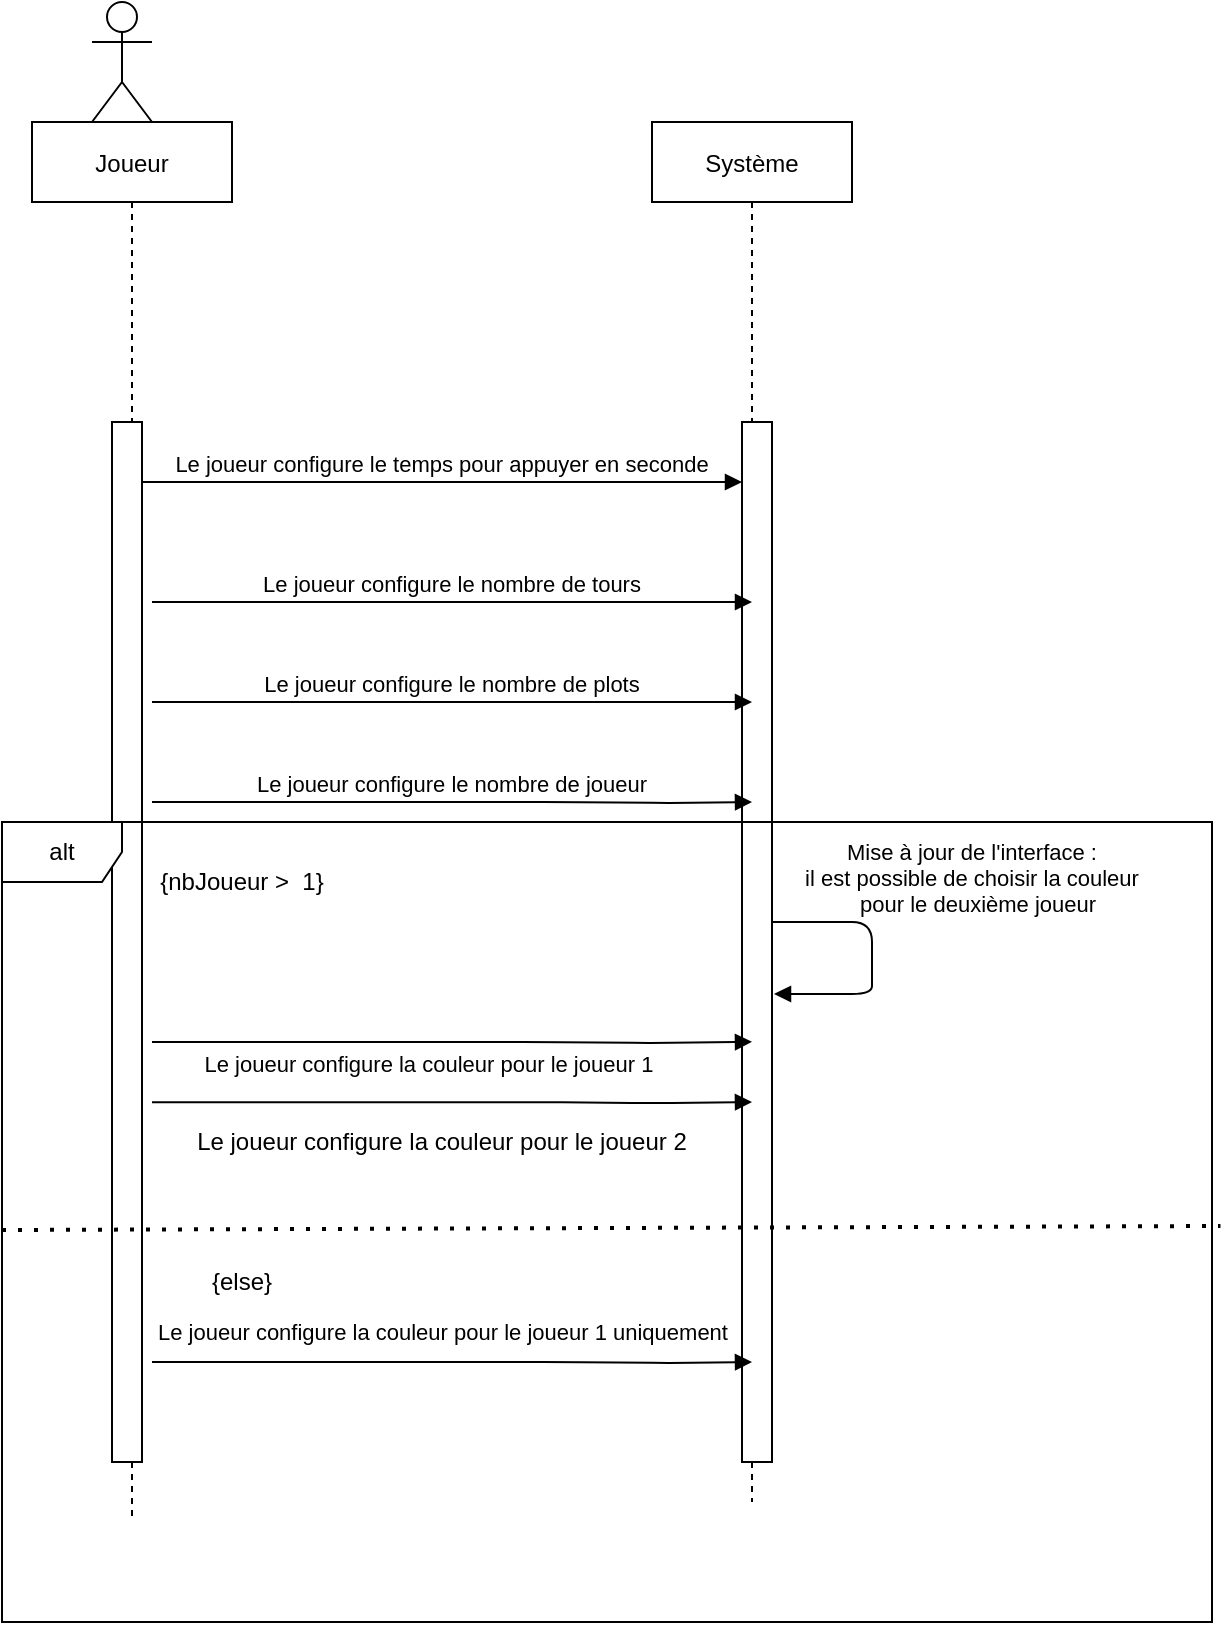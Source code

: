 <mxfile version="13.6.2" type="device"><diagram id="kgpKYQtTHZ0yAKxKKP6v" name="Page-1"><mxGraphModel dx="1936" dy="926" grid="1" gridSize="10" guides="1" tooltips="1" connect="1" arrows="1" fold="1" page="1" pageScale="1" pageWidth="850" pageHeight="1100" math="0" shadow="0"><root><mxCell id="0"/><mxCell id="1" parent="0"/><mxCell id="3nuBFxr9cyL0pnOWT2aG-1" value="Joueur" style="shape=umlLifeline;perimeter=lifelinePerimeter;container=1;collapsible=0;recursiveResize=0;rounded=0;shadow=0;strokeWidth=1;" parent="1" vertex="1"><mxGeometry x="-10" y="80" width="100" height="700" as="geometry"/></mxCell><mxCell id="3nuBFxr9cyL0pnOWT2aG-2" value="" style="points=[];perimeter=orthogonalPerimeter;rounded=0;shadow=0;strokeWidth=1;" parent="3nuBFxr9cyL0pnOWT2aG-1" vertex="1"><mxGeometry x="40" y="150" width="15" height="520" as="geometry"/></mxCell><mxCell id="3nuBFxr9cyL0pnOWT2aG-5" value="Système" style="shape=umlLifeline;perimeter=lifelinePerimeter;container=1;collapsible=0;recursiveResize=0;rounded=0;shadow=0;strokeWidth=1;" parent="1" vertex="1"><mxGeometry x="300" y="80" width="100" height="690" as="geometry"/></mxCell><mxCell id="3nuBFxr9cyL0pnOWT2aG-6" value="" style="points=[];perimeter=orthogonalPerimeter;rounded=0;shadow=0;strokeWidth=1;" parent="3nuBFxr9cyL0pnOWT2aG-5" vertex="1"><mxGeometry x="45" y="150" width="15" height="520" as="geometry"/></mxCell><mxCell id="3nuBFxr9cyL0pnOWT2aG-8" value="Le joueur configure le temps pour appuyer en seconde" style="verticalAlign=bottom;endArrow=block;shadow=0;strokeWidth=1;" parent="1" source="3nuBFxr9cyL0pnOWT2aG-2" target="3nuBFxr9cyL0pnOWT2aG-6" edge="1"><mxGeometry relative="1" as="geometry"><mxPoint x="275" y="240" as="sourcePoint"/><Array as="points"><mxPoint x="250" y="260"/></Array></mxGeometry></mxCell><mxCell id="sU7w-r_jaEOf2lmpwOaY-1" value="" style="shape=umlActor;verticalLabelPosition=bottom;verticalAlign=top;html=1;" parent="1" vertex="1"><mxGeometry x="20" y="20" width="30" height="60" as="geometry"/></mxCell><mxCell id="yjIaEnTwbCXhQQx4fYoT-6" value="Le joueur configure le nombre de tours" style="verticalAlign=bottom;endArrow=block;shadow=0;strokeWidth=1;" parent="1" edge="1"><mxGeometry relative="1" as="geometry"><mxPoint x="50" y="320" as="sourcePoint"/><Array as="points"><mxPoint x="255" y="320"/></Array><mxPoint x="350" y="320" as="targetPoint"/></mxGeometry></mxCell><mxCell id="yjIaEnTwbCXhQQx4fYoT-7" value="alt" style="shape=umlFrame;whiteSpace=wrap;html=1;" parent="1" vertex="1"><mxGeometry x="-25" y="430" width="605" height="400" as="geometry"/></mxCell><mxCell id="6-GT7ZaZuvLKD5jQTdrQ-2" value="Le joueur configure le nombre de plots" style="verticalAlign=bottom;endArrow=block;shadow=0;strokeWidth=1;" edge="1" parent="1"><mxGeometry relative="1" as="geometry"><mxPoint x="50" y="370" as="sourcePoint"/><Array as="points"><mxPoint x="255" y="370"/></Array><mxPoint x="350" y="370" as="targetPoint"/></mxGeometry></mxCell><mxCell id="6-GT7ZaZuvLKD5jQTdrQ-4" value="Le joueur configure le nombre de joueur" style="verticalAlign=bottom;endArrow=block;shadow=0;strokeWidth=1;" edge="1" parent="1"><mxGeometry relative="1" as="geometry"><mxPoint x="50" y="420" as="sourcePoint"/><Array as="points"><mxPoint x="255" y="420"/><mxPoint x="310" y="420.5"/></Array><mxPoint x="350" y="420" as="targetPoint"/></mxGeometry></mxCell><mxCell id="6-GT7ZaZuvLKD5jQTdrQ-9" value="{nbJoueur &amp;gt;&amp;nbsp; 1}" style="text;html=1;strokeColor=none;fillColor=none;align=center;verticalAlign=middle;whiteSpace=wrap;rounded=0;" vertex="1" parent="1"><mxGeometry x="40" y="450" width="110" height="20" as="geometry"/></mxCell><mxCell id="6-GT7ZaZuvLKD5jQTdrQ-11" value="Mise à jour de l'interface : &#10;il est possible de choisir la couleur&#10;  pour le deuxième joueur" style="verticalAlign=bottom;endArrow=block;shadow=0;strokeWidth=1;entryX=1.067;entryY=0.55;entryDx=0;entryDy=0;entryPerimeter=0;" edge="1" parent="1" target="3nuBFxr9cyL0pnOWT2aG-6"><mxGeometry x="-0.259" y="50" relative="1" as="geometry"><mxPoint x="360" y="480" as="sourcePoint"/><Array as="points"><mxPoint x="410" y="480"/><mxPoint x="410" y="500"/><mxPoint x="410" y="516"/></Array><mxPoint x="660" y="480" as="targetPoint"/><mxPoint as="offset"/></mxGeometry></mxCell><mxCell id="6-GT7ZaZuvLKD5jQTdrQ-12" value="" style="endArrow=none;dashed=1;html=1;dashPattern=1 3;strokeWidth=2;exitX=0;exitY=0.51;exitDx=0;exitDy=0;exitPerimeter=0;entryX=1.007;entryY=0.505;entryDx=0;entryDy=0;entryPerimeter=0;" edge="1" parent="1" source="yjIaEnTwbCXhQQx4fYoT-7" target="yjIaEnTwbCXhQQx4fYoT-7"><mxGeometry width="50" height="50" relative="1" as="geometry"><mxPoint x="90" y="580" as="sourcePoint"/><mxPoint x="140" y="530" as="targetPoint"/></mxGeometry></mxCell><mxCell id="6-GT7ZaZuvLKD5jQTdrQ-15" value="{else}" style="text;html=1;strokeColor=none;fillColor=none;align=center;verticalAlign=middle;whiteSpace=wrap;rounded=0;" vertex="1" parent="1"><mxGeometry x="40" y="650" width="110" height="20" as="geometry"/></mxCell><mxCell id="6-GT7ZaZuvLKD5jQTdrQ-16" value="Le joueur configure la couleur pour le joueur 1 " style="verticalAlign=bottom;endArrow=block;shadow=0;strokeWidth=1;" edge="1" parent="1"><mxGeometry x="-0.067" y="140" relative="1" as="geometry"><mxPoint x="50" y="700" as="sourcePoint"/><Array as="points"><mxPoint x="255" y="700"/><mxPoint x="310" y="700.5"/></Array><mxPoint x="350" y="700" as="targetPoint"/><mxPoint as="offset"/></mxGeometry></mxCell><mxCell id="6-GT7ZaZuvLKD5jQTdrQ-17" value="" style="verticalAlign=bottom;endArrow=block;shadow=0;strokeWidth=1;entryX=0.333;entryY=0.596;entryDx=0;entryDy=0;entryPerimeter=0;" edge="1" parent="1" target="3nuBFxr9cyL0pnOWT2aG-6"><mxGeometry relative="1" as="geometry"><mxPoint x="50" y="540" as="sourcePoint"/><Array as="points"><mxPoint x="245" y="540"/><mxPoint x="300" y="540.5"/></Array><mxPoint x="340" y="540" as="targetPoint"/></mxGeometry></mxCell><mxCell id="6-GT7ZaZuvLKD5jQTdrQ-20" value="" style="verticalAlign=bottom;endArrow=block;shadow=0;strokeWidth=1;entryX=0.333;entryY=0.596;entryDx=0;entryDy=0;entryPerimeter=0;" edge="1" parent="1"><mxGeometry relative="1" as="geometry"><mxPoint x="50" y="570.08" as="sourcePoint"/><Array as="points"><mxPoint x="245" y="570.08"/><mxPoint x="300" y="570.58"/></Array><mxPoint x="349.995" y="570.0" as="targetPoint"/></mxGeometry></mxCell><mxCell id="6-GT7ZaZuvLKD5jQTdrQ-22" value="Le joueur configure la couleur pour le joueur 2" style="text;html=1;strokeColor=none;fillColor=none;align=center;verticalAlign=middle;whiteSpace=wrap;rounded=0;" vertex="1" parent="1"><mxGeometry x="60" y="580" width="270" height="20" as="geometry"/></mxCell><mxCell id="6-GT7ZaZuvLKD5jQTdrQ-23" value="&lt;font style=&quot;font-size: 11px&quot;&gt;Le joueur configure la couleur pour le joueur 1 uniquement&lt;/font&gt;" style="text;html=1;strokeColor=none;fillColor=none;align=center;verticalAlign=middle;whiteSpace=wrap;rounded=0;" vertex="1" parent="1"><mxGeometry x="-17.5" y="680" width="425" height="10" as="geometry"/></mxCell></root></mxGraphModel></diagram></mxfile>